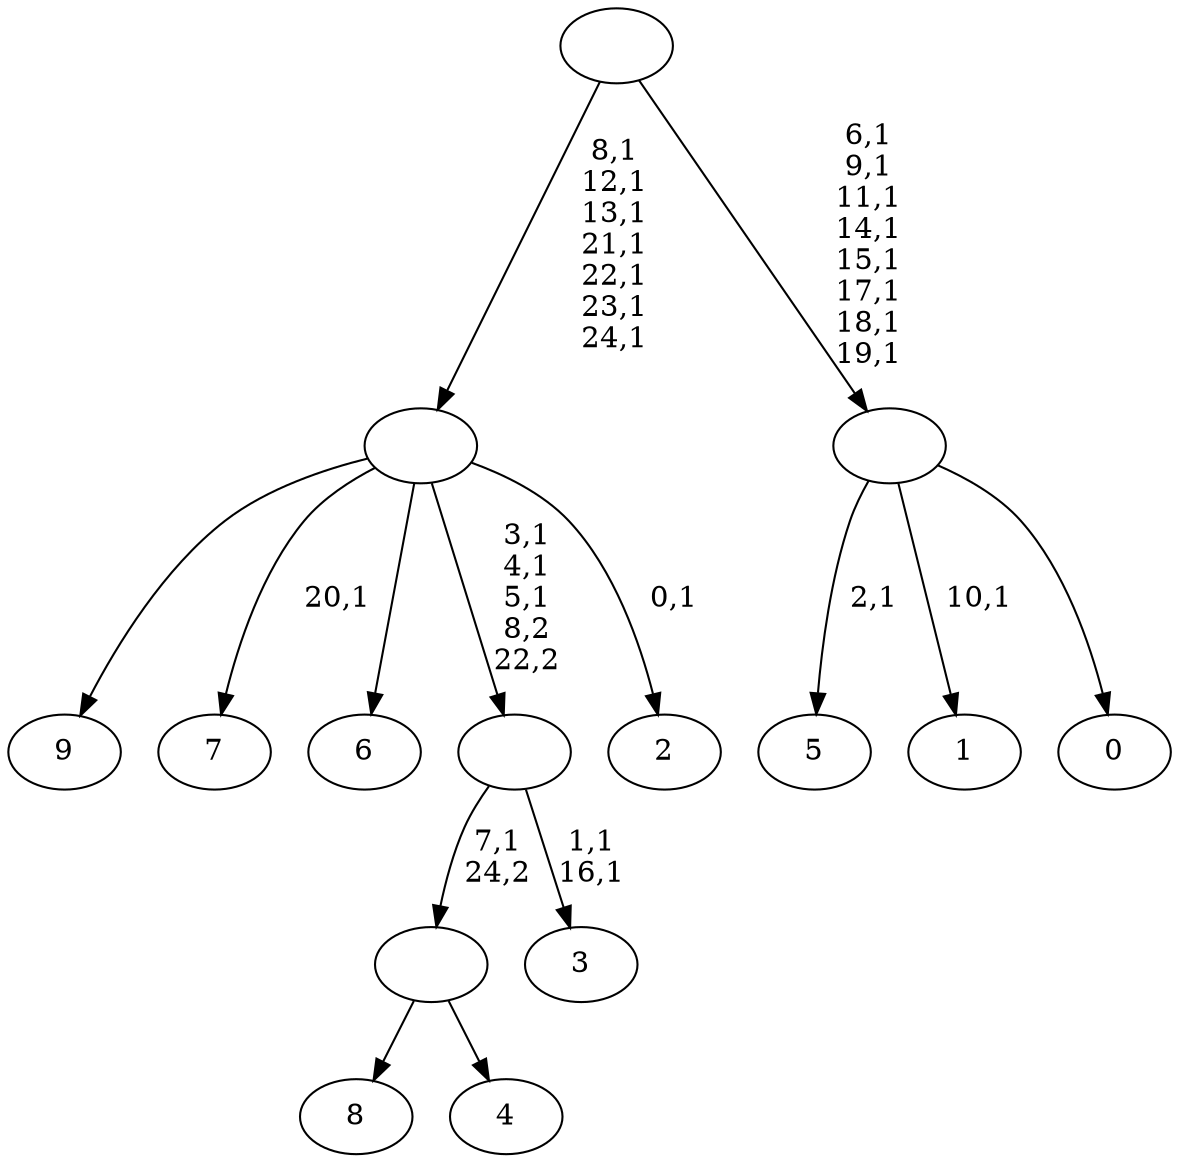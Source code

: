 digraph T {
	35 [label="9"]
	34 [label="8"]
	33 [label="7"]
	31 [label="6"]
	30 [label="5"]
	28 [label="4"]
	27 [label=""]
	26 [label="3"]
	23 [label=""]
	20 [label="2"]
	18 [label=""]
	11 [label="1"]
	9 [label="0"]
	8 [label=""]
	0 [label=""]
	27 -> 34 [label=""]
	27 -> 28 [label=""]
	23 -> 26 [label="1,1\n16,1"]
	23 -> 27 [label="7,1\n24,2"]
	18 -> 20 [label="0,1"]
	18 -> 23 [label="3,1\n4,1\n5,1\n8,2\n22,2"]
	18 -> 33 [label="20,1"]
	18 -> 35 [label=""]
	18 -> 31 [label=""]
	8 -> 11 [label="10,1"]
	8 -> 30 [label="2,1"]
	8 -> 9 [label=""]
	0 -> 8 [label="6,1\n9,1\n11,1\n14,1\n15,1\n17,1\n18,1\n19,1"]
	0 -> 18 [label="8,1\n12,1\n13,1\n21,1\n22,1\n23,1\n24,1"]
}
